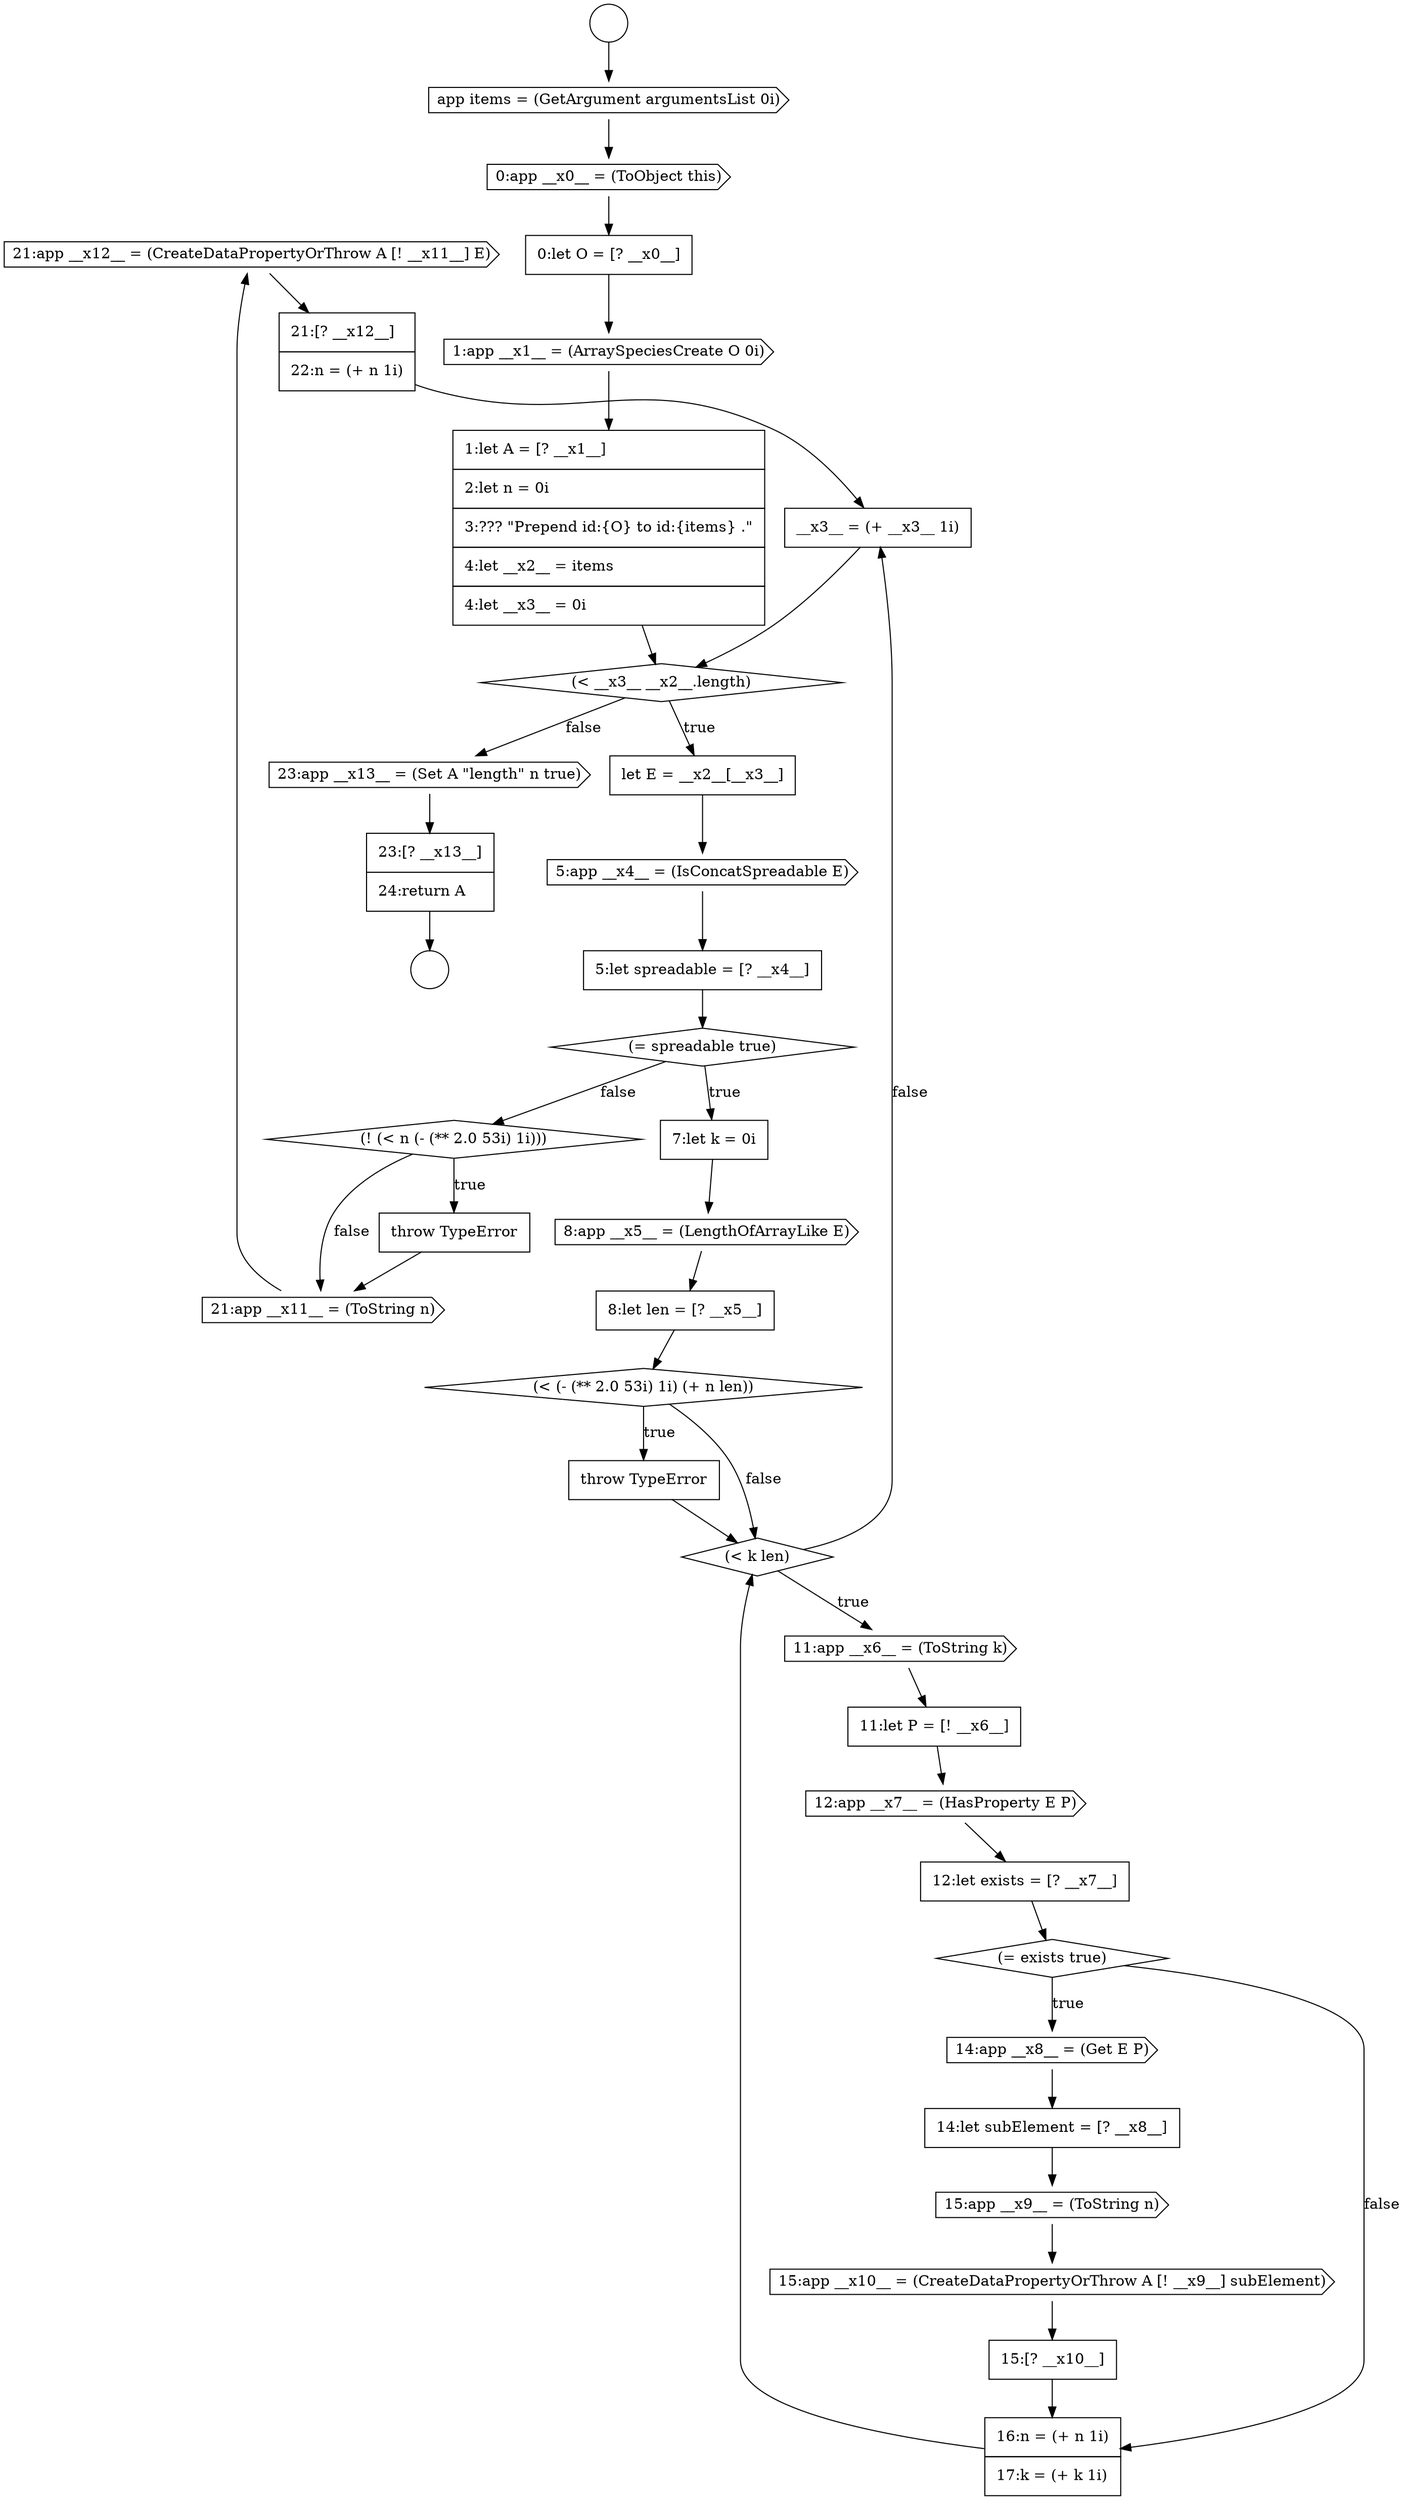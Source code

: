 digraph {
  node16071 [shape=cds, label=<<font color="black">21:app __x12__ = (CreateDataPropertyOrThrow A [! __x11__] E)</font>> color="black" fillcolor="white" style=filled]
  node16039 [shape=circle label=" " color="black" fillcolor="white" style=filled]
  node16067 [shape=none, margin=0, label=<<font color="black">
    <table border="0" cellborder="1" cellspacing="0" cellpadding="10">
      <tr><td align="left">16:n = (+ n 1i)</td></tr>
      <tr><td align="left">17:k = (+ k 1i)</td></tr>
    </table>
  </font>> color="black" fillcolor="white" style=filled]
  node16044 [shape=cds, label=<<font color="black">1:app __x1__ = (ArraySpeciesCreate O 0i)</font>> color="black" fillcolor="white" style=filled]
  node16059 [shape=cds, label=<<font color="black">12:app __x7__ = (HasProperty E P)</font>> color="black" fillcolor="white" style=filled]
  node16055 [shape=none, margin=0, label=<<font color="black">
    <table border="0" cellborder="1" cellspacing="0" cellpadding="10">
      <tr><td align="left">throw TypeError</td></tr>
    </table>
  </font>> color="black" fillcolor="white" style=filled]
  node16068 [shape=diamond, label=<<font color="black">(! (&lt; n (- (** 2.0 53i) 1i)))</font>> color="black" fillcolor="white" style=filled]
  node16048 [shape=cds, label=<<font color="black">5:app __x4__ = (IsConcatSpreadable E)</font>> color="black" fillcolor="white" style=filled]
  node16063 [shape=none, margin=0, label=<<font color="black">
    <table border="0" cellborder="1" cellspacing="0" cellpadding="10">
      <tr><td align="left">14:let subElement = [? __x8__]</td></tr>
    </table>
  </font>> color="black" fillcolor="white" style=filled]
  node16075 [shape=none, margin=0, label=<<font color="black">
    <table border="0" cellborder="1" cellspacing="0" cellpadding="10">
      <tr><td align="left">23:[? __x13__]</td></tr>
      <tr><td align="left">24:return A</td></tr>
    </table>
  </font>> color="black" fillcolor="white" style=filled]
  node16064 [shape=cds, label=<<font color="black">15:app __x9__ = (ToString n)</font>> color="black" fillcolor="white" style=filled]
  node16047 [shape=none, margin=0, label=<<font color="black">
    <table border="0" cellborder="1" cellspacing="0" cellpadding="10">
      <tr><td align="left">let E = __x2__[__x3__]</td></tr>
    </table>
  </font>> color="black" fillcolor="white" style=filled]
  node16049 [shape=none, margin=0, label=<<font color="black">
    <table border="0" cellborder="1" cellspacing="0" cellpadding="10">
      <tr><td align="left">5:let spreadable = [? __x4__]</td></tr>
    </table>
  </font>> color="black" fillcolor="white" style=filled]
  node16070 [shape=cds, label=<<font color="black">21:app __x11__ = (ToString n)</font>> color="black" fillcolor="white" style=filled]
  node16053 [shape=none, margin=0, label=<<font color="black">
    <table border="0" cellborder="1" cellspacing="0" cellpadding="10">
      <tr><td align="left">8:let len = [? __x5__]</td></tr>
    </table>
  </font>> color="black" fillcolor="white" style=filled]
  node16074 [shape=cds, label=<<font color="black">23:app __x13__ = (Set A &quot;length&quot; n true)</font>> color="black" fillcolor="white" style=filled]
  node16041 [shape=cds, label=<<font color="black">app items = (GetArgument argumentsList 0i)</font>> color="black" fillcolor="white" style=filled]
  node16073 [shape=none, margin=0, label=<<font color="black">
    <table border="0" cellborder="1" cellspacing="0" cellpadding="10">
      <tr><td align="left">__x3__ = (+ __x3__ 1i)</td></tr>
    </table>
  </font>> color="black" fillcolor="white" style=filled]
  node16061 [shape=diamond, label=<<font color="black">(= exists true)</font>> color="black" fillcolor="white" style=filled]
  node16054 [shape=diamond, label=<<font color="black">(&lt; (- (** 2.0 53i) 1i) (+ n len))</font>> color="black" fillcolor="white" style=filled]
  node16060 [shape=none, margin=0, label=<<font color="black">
    <table border="0" cellborder="1" cellspacing="0" cellpadding="10">
      <tr><td align="left">12:let exists = [? __x7__]</td></tr>
    </table>
  </font>> color="black" fillcolor="white" style=filled]
  node16050 [shape=diamond, label=<<font color="black">(= spreadable true)</font>> color="black" fillcolor="white" style=filled]
  node16045 [shape=none, margin=0, label=<<font color="black">
    <table border="0" cellborder="1" cellspacing="0" cellpadding="10">
      <tr><td align="left">1:let A = [? __x1__]</td></tr>
      <tr><td align="left">2:let n = 0i</td></tr>
      <tr><td align="left">3:??? &quot;Prepend id:{O} to id:{items} .&quot;</td></tr>
      <tr><td align="left">4:let __x2__ = items</td></tr>
      <tr><td align="left">4:let __x3__ = 0i</td></tr>
    </table>
  </font>> color="black" fillcolor="white" style=filled]
  node16072 [shape=none, margin=0, label=<<font color="black">
    <table border="0" cellborder="1" cellspacing="0" cellpadding="10">
      <tr><td align="left">21:[? __x12__]</td></tr>
      <tr><td align="left">22:n = (+ n 1i)</td></tr>
    </table>
  </font>> color="black" fillcolor="white" style=filled]
  node16040 [shape=circle label=" " color="black" fillcolor="white" style=filled]
  node16051 [shape=none, margin=0, label=<<font color="black">
    <table border="0" cellborder="1" cellspacing="0" cellpadding="10">
      <tr><td align="left">7:let k = 0i</td></tr>
    </table>
  </font>> color="black" fillcolor="white" style=filled]
  node16058 [shape=none, margin=0, label=<<font color="black">
    <table border="0" cellborder="1" cellspacing="0" cellpadding="10">
      <tr><td align="left">11:let P = [! __x6__]</td></tr>
    </table>
  </font>> color="black" fillcolor="white" style=filled]
  node16043 [shape=none, margin=0, label=<<font color="black">
    <table border="0" cellborder="1" cellspacing="0" cellpadding="10">
      <tr><td align="left">0:let O = [? __x0__]</td></tr>
    </table>
  </font>> color="black" fillcolor="white" style=filled]
  node16065 [shape=cds, label=<<font color="black">15:app __x10__ = (CreateDataPropertyOrThrow A [! __x9__] subElement)</font>> color="black" fillcolor="white" style=filled]
  node16056 [shape=diamond, label=<<font color="black">(&lt; k len)</font>> color="black" fillcolor="white" style=filled]
  node16069 [shape=none, margin=0, label=<<font color="black">
    <table border="0" cellborder="1" cellspacing="0" cellpadding="10">
      <tr><td align="left">throw TypeError</td></tr>
    </table>
  </font>> color="black" fillcolor="white" style=filled]
  node16057 [shape=cds, label=<<font color="black">11:app __x6__ = (ToString k)</font>> color="black" fillcolor="white" style=filled]
  node16062 [shape=cds, label=<<font color="black">14:app __x8__ = (Get E P)</font>> color="black" fillcolor="white" style=filled]
  node16052 [shape=cds, label=<<font color="black">8:app __x5__ = (LengthOfArrayLike E)</font>> color="black" fillcolor="white" style=filled]
  node16042 [shape=cds, label=<<font color="black">0:app __x0__ = (ToObject this)</font>> color="black" fillcolor="white" style=filled]
  node16066 [shape=none, margin=0, label=<<font color="black">
    <table border="0" cellborder="1" cellspacing="0" cellpadding="10">
      <tr><td align="left">15:[? __x10__]</td></tr>
    </table>
  </font>> color="black" fillcolor="white" style=filled]
  node16046 [shape=diamond, label=<<font color="black">(&lt; __x3__ __x2__.length)</font>> color="black" fillcolor="white" style=filled]
  node16071 -> node16072 [ color="black"]
  node16052 -> node16053 [ color="black"]
  node16059 -> node16060 [ color="black"]
  node16069 -> node16070 [ color="black"]
  node16068 -> node16069 [label=<<font color="black">true</font>> color="black"]
  node16068 -> node16070 [label=<<font color="black">false</font>> color="black"]
  node16067 -> node16056 [ color="black"]
  node16062 -> node16063 [ color="black"]
  node16064 -> node16065 [ color="black"]
  node16057 -> node16058 [ color="black"]
  node16058 -> node16059 [ color="black"]
  node16061 -> node16062 [label=<<font color="black">true</font>> color="black"]
  node16061 -> node16067 [label=<<font color="black">false</font>> color="black"]
  node16063 -> node16064 [ color="black"]
  node16042 -> node16043 [ color="black"]
  node16043 -> node16044 [ color="black"]
  node16051 -> node16052 [ color="black"]
  node16066 -> node16067 [ color="black"]
  node16044 -> node16045 [ color="black"]
  node16045 -> node16046 [ color="black"]
  node16050 -> node16051 [label=<<font color="black">true</font>> color="black"]
  node16050 -> node16068 [label=<<font color="black">false</font>> color="black"]
  node16053 -> node16054 [ color="black"]
  node16075 -> node16040 [ color="black"]
  node16056 -> node16057 [label=<<font color="black">true</font>> color="black"]
  node16056 -> node16073 [label=<<font color="black">false</font>> color="black"]
  node16041 -> node16042 [ color="black"]
  node16054 -> node16055 [label=<<font color="black">true</font>> color="black"]
  node16054 -> node16056 [label=<<font color="black">false</font>> color="black"]
  node16070 -> node16071 [ color="black"]
  node16047 -> node16048 [ color="black"]
  node16072 -> node16073 [ color="black"]
  node16074 -> node16075 [ color="black"]
  node16060 -> node16061 [ color="black"]
  node16039 -> node16041 [ color="black"]
  node16065 -> node16066 [ color="black"]
  node16048 -> node16049 [ color="black"]
  node16049 -> node16050 [ color="black"]
  node16055 -> node16056 [ color="black"]
  node16073 -> node16046 [ color="black"]
  node16046 -> node16047 [label=<<font color="black">true</font>> color="black"]
  node16046 -> node16074 [label=<<font color="black">false</font>> color="black"]
}

